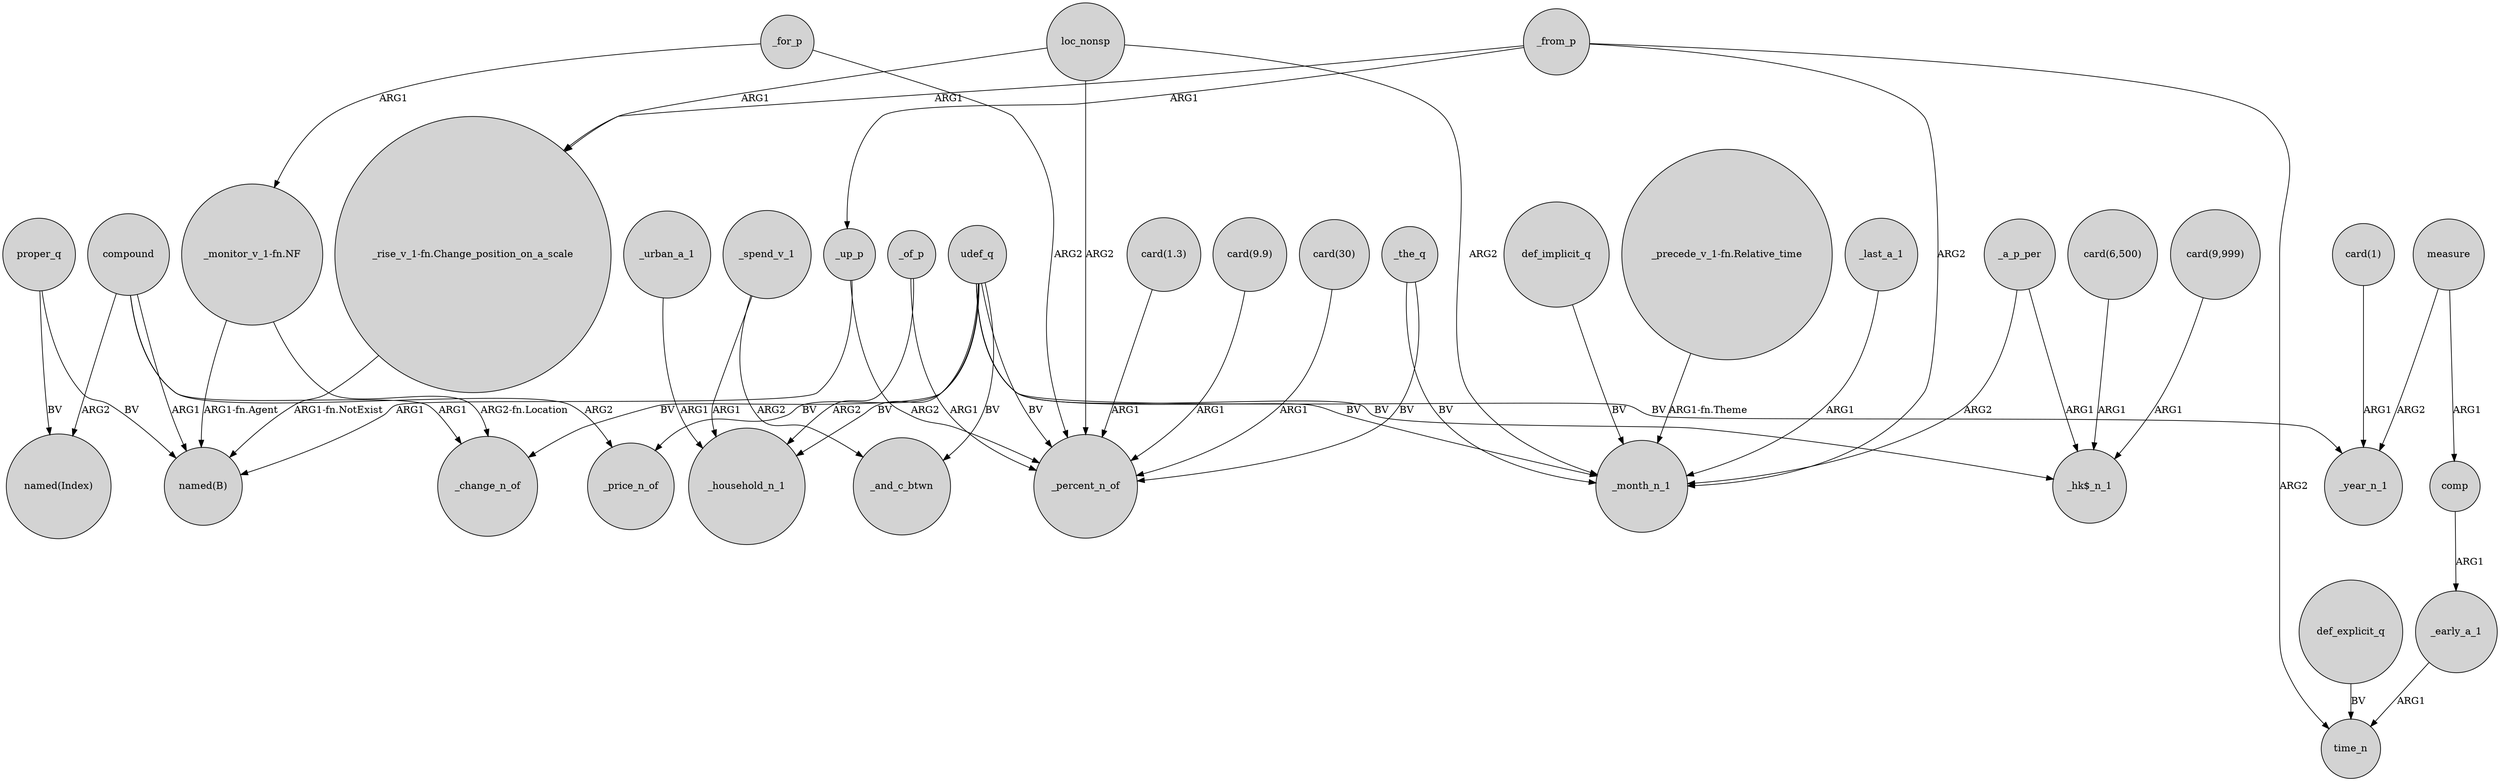 digraph {
	node [shape=circle style=filled]
	def_implicit_q -> _month_n_1 [label=BV]
	compound -> _price_n_of [label=ARG2]
	udef_q -> _price_n_of [label=BV]
	measure -> _year_n_1 [label=ARG2]
	def_explicit_q -> time_n [label=BV]
	_a_p_per -> _month_n_1 [label=ARG2]
	udef_q -> _household_n_1 [label=BV]
	"_precede_v_1-fn.Relative_time" -> _month_n_1 [label="ARG1-fn.Theme"]
	_from_p -> _up_p [label=ARG1]
	proper_q -> "named(Index)" [label=BV]
	"_rise_v_1-fn.Change_position_on_a_scale" -> "named(B)" [label="ARG1-fn.NotExist"]
	measure -> comp [label=ARG1]
	proper_q -> "named(B)" [label=BV]
	"card(30)" -> _percent_n_of [label=ARG1]
	_spend_v_1 -> _household_n_1 [label=ARG1]
	udef_q -> _month_n_1 [label=BV]
	_the_q -> _percent_n_of [label=BV]
	comp -> _early_a_1 [label=ARG1]
	_for_p -> "_monitor_v_1-fn.NF" [label=ARG1]
	_for_p -> _percent_n_of [label=ARG2]
	_up_p -> "named(B)" [label=ARG1]
	_of_p -> _percent_n_of [label=ARG1]
	_the_q -> _month_n_1 [label=BV]
	"card(9,999)" -> "_hk$_n_1" [label=ARG1]
	udef_q -> _change_n_of [label=BV]
	loc_nonsp -> _percent_n_of [label=ARG2]
	loc_nonsp -> "_rise_v_1-fn.Change_position_on_a_scale" [label=ARG1]
	compound -> _change_n_of [label=ARG1]
	_urban_a_1 -> _household_n_1 [label=ARG1]
	"card(1.3)" -> _percent_n_of [label=ARG1]
	_from_p -> time_n [label=ARG2]
	udef_q -> "_hk$_n_1" [label=BV]
	_of_p -> _household_n_1 [label=ARG2]
	_from_p -> _month_n_1 [label=ARG2]
	"card(6,500)" -> "_hk$_n_1" [label=ARG1]
	"card(9.9)" -> _percent_n_of [label=ARG1]
	"card(1)" -> _year_n_1 [label=ARG1]
	_early_a_1 -> time_n [label=ARG1]
	compound -> "named(B)" [label=ARG1]
	_last_a_1 -> _month_n_1 [label=ARG1]
	udef_q -> _year_n_1 [label=BV]
	udef_q -> _percent_n_of [label=BV]
	udef_q -> _and_c_btwn [label=BV]
	_a_p_per -> "_hk$_n_1" [label=ARG1]
	loc_nonsp -> _month_n_1 [label=ARG2]
	"_monitor_v_1-fn.NF" -> _change_n_of [label="ARG2-fn.Location"]
	"_monitor_v_1-fn.NF" -> "named(B)" [label="ARG1-fn.Agent"]
	_spend_v_1 -> _and_c_btwn [label=ARG2]
	compound -> "named(Index)" [label=ARG2]
	_up_p -> _percent_n_of [label=ARG2]
	_from_p -> "_rise_v_1-fn.Change_position_on_a_scale" [label=ARG1]
}
